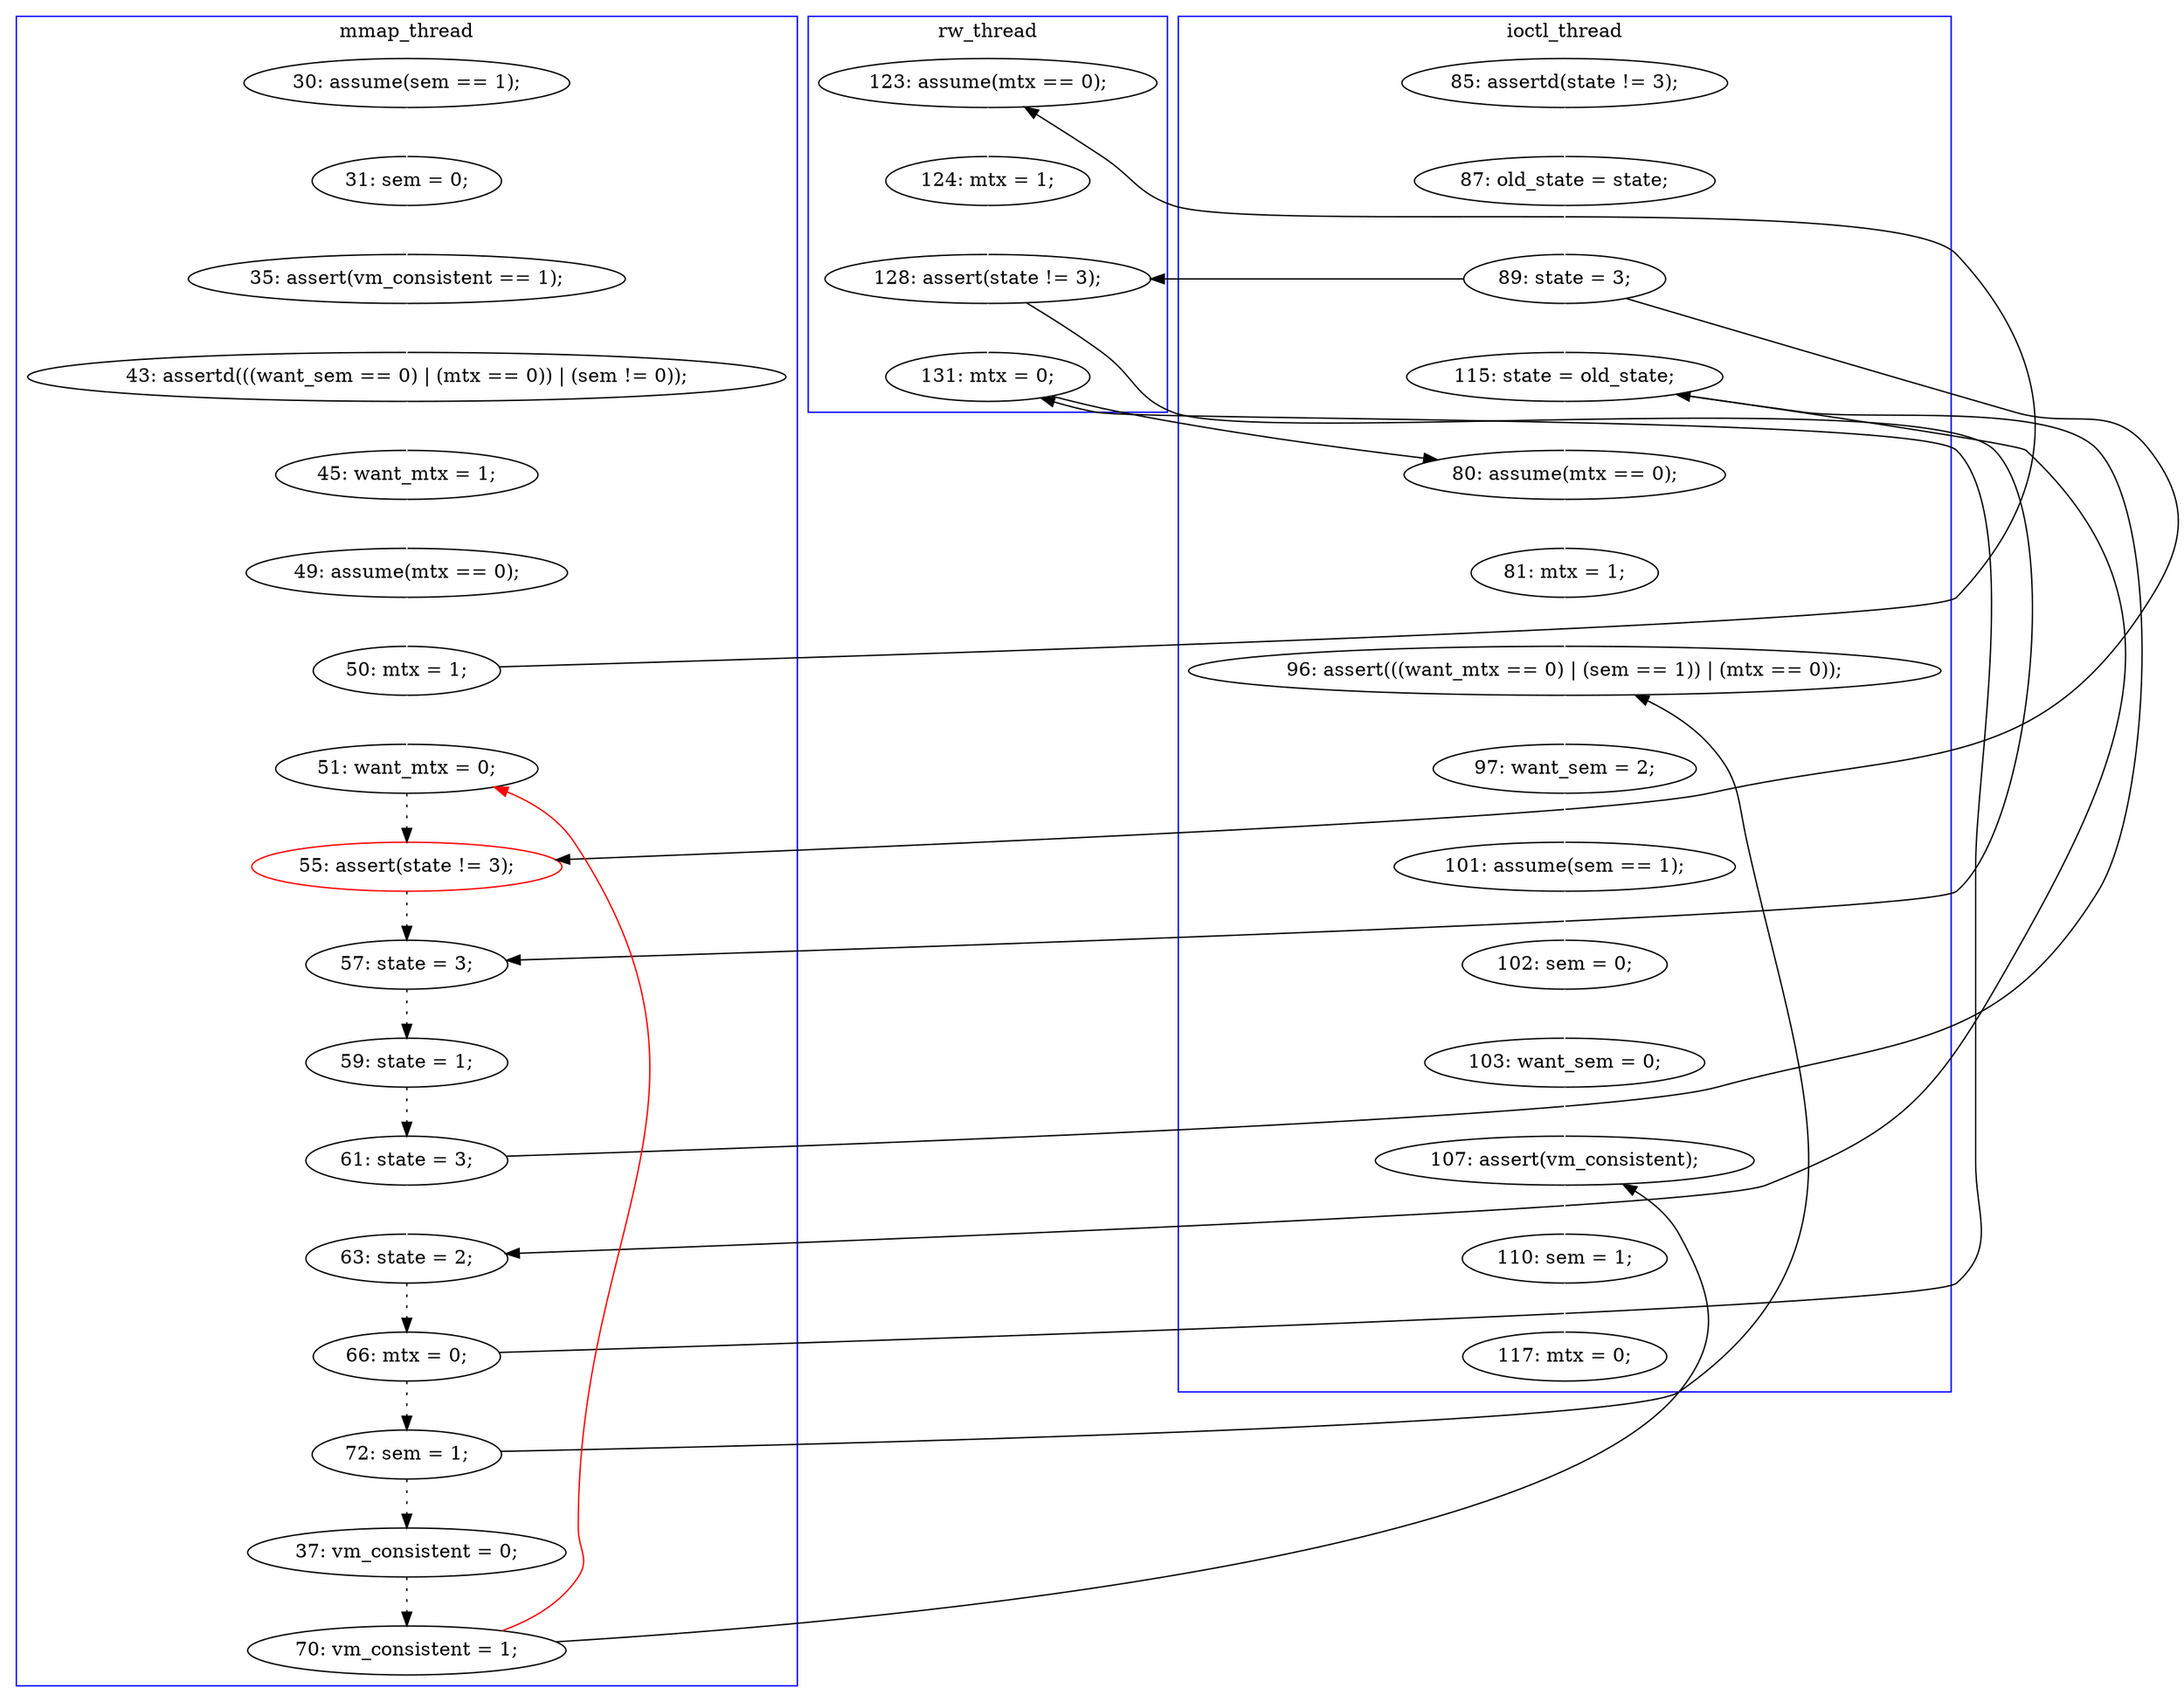 digraph Counterexample {
	32 -> 33 [color = black, style = solid, constraint = false]
	11 -> 12 [color = white, style = solid]
	44 -> 47 [color = white, style = solid]
	16 -> 18 [color = white, style = solid]
	19 -> 20 [color = white, style = solid]
	32 -> 43 [color = white, style = solid]
	18 -> 19 [color = white, style = solid]
	23 -> 32 [color = white, style = solid]
	38 -> 43 [color = black, style = solid, constraint = false]
	28 -> 38 [color = white, style = solid]
	33 -> 35 [color = black, style = dotted]
	35 -> 36 [color = black, style = dotted]
	28 -> 29 [color = black, style = solid, constraint = false]
	30 -> 31 [color = black, style = dotted]
	23 -> 28 [color = black, style = solid, constraint = false]
	13 -> 14 [color = white, style = solid]
	20 -> 25 [color = black, style = dotted]
	12 -> 13 [color = white, style = solid]
	39 -> 52 [color = black, style = solid, constraint = false]
	36 -> 37 [color = black, style = dotted]
	51 -> 52 [color = white, style = solid]
	50 -> 51 [color = white, style = solid]
	52 -> 56 [color = white, style = solid]
	56 -> 57 [color = white, style = solid]
	37 -> 39 [color = black, style = dotted]
	22 -> 23 [color = white, style = solid]
	14 -> 16 [color = white, style = solid]
	21 -> 22 [color = white, style = solid]
	25 -> 29 [color = black, style = dotted]
	39 -> 20 [color = red, style = solid, constraint = false]
	47 -> 48 [color = white, style = solid]
	23 -> 25 [color = black, style = solid, constraint = false]
	31 -> 33 [color = white, style = solid]
	19 -> 26 [color = black, style = solid, constraint = false]
	36 -> 47 [color = black, style = solid, constraint = false]
	48 -> 49 [color = white, style = solid]
	43 -> 44 [color = white, style = solid]
	26 -> 27 [color = white, style = solid]
	35 -> 38 [color = black, style = solid, constraint = false]
	27 -> 28 [color = white, style = solid]
	49 -> 50 [color = white, style = solid]
	31 -> 32 [color = black, style = solid, constraint = false]
	29 -> 30 [color = black, style = dotted]
	subgraph cluster3 {
		label = rw_thread
		color = blue
		38  [label = "131: mtx = 0;"]
		26  [label = "123: assume(mtx == 0);"]
		27  [label = "124: mtx = 1;"]
		28  [label = "128: assert(state != 3);"]
	}
	subgraph cluster2 {
		label = ioctl_thread
		color = blue
		43  [label = "80: assume(mtx == 0);"]
		44  [label = "81: mtx = 1;"]
		21  [label = "85: assertd(state != 3);"]
		57  [label = "117: mtx = 0;"]
		51  [label = "103: want_sem = 0;"]
		22  [label = "87: old_state = state;"]
		50  [label = "102: sem = 0;"]
		49  [label = "101: assume(sem == 1);"]
		48  [label = "97: want_sem = 2;"]
		23  [label = "89: state = 3;"]
		52  [label = "107: assert(vm_consistent);"]
		47  [label = "96: assert(((want_mtx == 0) | (sem == 1)) | (mtx == 0));"]
		56  [label = "110: sem = 1;"]
		32  [label = "115: state = old_state;"]
	}
	subgraph cluster1 {
		label = mmap_thread
		color = blue
		11  [label = "30: assume(sem == 1);"]
		31  [label = "61: state = 3;"]
		35  [label = "66: mtx = 0;"]
		36  [label = "72: sem = 1;"]
		25  [label = "55: assert(state != 3);", color = red]
		14  [label = "43: assertd(((want_sem == 0) | (mtx == 0)) | (sem != 0));"]
		37  [label = "37: vm_consistent = 0;"]
		19  [label = "50: mtx = 1;"]
		16  [label = "45: want_mtx = 1;"]
		18  [label = "49: assume(mtx == 0);"]
		33  [label = "63: state = 2;"]
		30  [label = "59: state = 1;"]
		29  [label = "57: state = 3;"]
		13  [label = "35: assert(vm_consistent == 1);"]
		12  [label = "31: sem = 0;"]
		20  [label = "51: want_mtx = 0;"]
		39  [label = "70: vm_consistent = 1;"]
	}
}